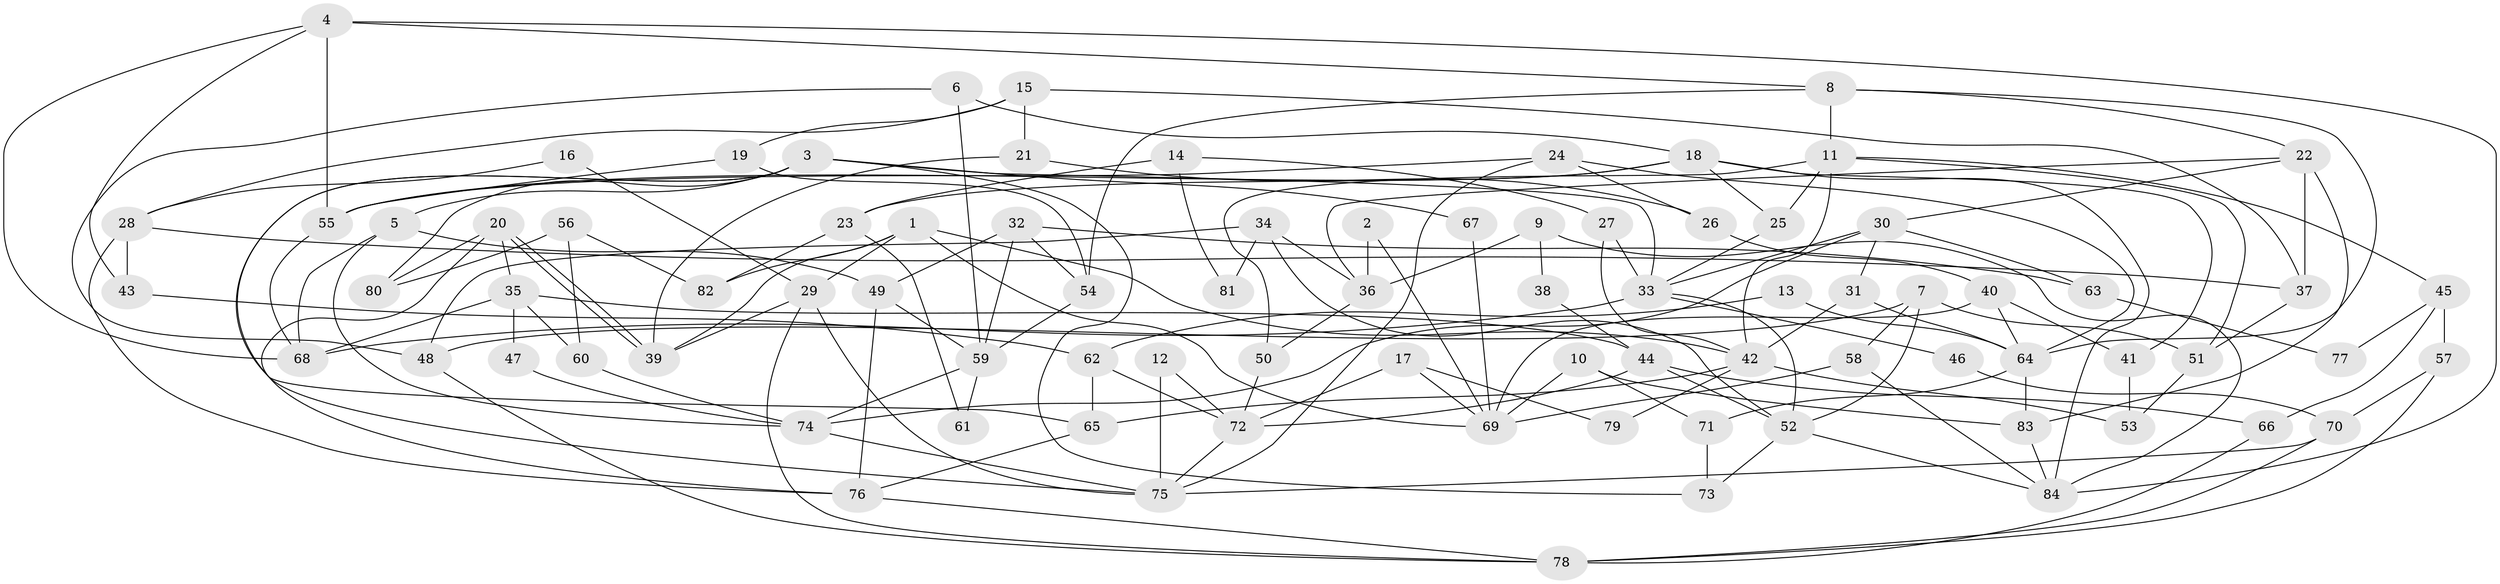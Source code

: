 // coarse degree distribution, {7: 0.0784313725490196, 4: 0.1568627450980392, 13: 0.0196078431372549, 9: 0.0784313725490196, 10: 0.0392156862745098, 8: 0.0392156862745098, 2: 0.19607843137254902, 3: 0.2549019607843137, 5: 0.0784313725490196, 6: 0.058823529411764705}
// Generated by graph-tools (version 1.1) at 2025/51/03/04/25 22:51:02]
// undirected, 84 vertices, 168 edges
graph export_dot {
  node [color=gray90,style=filled];
  1;
  2;
  3;
  4;
  5;
  6;
  7;
  8;
  9;
  10;
  11;
  12;
  13;
  14;
  15;
  16;
  17;
  18;
  19;
  20;
  21;
  22;
  23;
  24;
  25;
  26;
  27;
  28;
  29;
  30;
  31;
  32;
  33;
  34;
  35;
  36;
  37;
  38;
  39;
  40;
  41;
  42;
  43;
  44;
  45;
  46;
  47;
  48;
  49;
  50;
  51;
  52;
  53;
  54;
  55;
  56;
  57;
  58;
  59;
  60;
  61;
  62;
  63;
  64;
  65;
  66;
  67;
  68;
  69;
  70;
  71;
  72;
  73;
  74;
  75;
  76;
  77;
  78;
  79;
  80;
  81;
  82;
  83;
  84;
  1 -- 69;
  1 -- 39;
  1 -- 29;
  1 -- 42;
  1 -- 82;
  2 -- 36;
  2 -- 69;
  3 -- 33;
  3 -- 65;
  3 -- 5;
  3 -- 67;
  3 -- 73;
  3 -- 75;
  3 -- 80;
  4 -- 55;
  4 -- 84;
  4 -- 8;
  4 -- 43;
  4 -- 68;
  5 -- 68;
  5 -- 49;
  5 -- 74;
  6 -- 18;
  6 -- 59;
  6 -- 48;
  7 -- 48;
  7 -- 52;
  7 -- 51;
  7 -- 58;
  8 -- 54;
  8 -- 11;
  8 -- 22;
  8 -- 64;
  9 -- 84;
  9 -- 36;
  9 -- 38;
  10 -- 83;
  10 -- 71;
  10 -- 69;
  11 -- 42;
  11 -- 25;
  11 -- 45;
  11 -- 50;
  11 -- 51;
  12 -- 72;
  12 -- 75;
  13 -- 64;
  13 -- 62;
  14 -- 23;
  14 -- 27;
  14 -- 81;
  15 -- 37;
  15 -- 28;
  15 -- 19;
  15 -- 21;
  16 -- 29;
  16 -- 28;
  17 -- 69;
  17 -- 72;
  17 -- 79;
  18 -- 55;
  18 -- 84;
  18 -- 23;
  18 -- 25;
  18 -- 41;
  19 -- 55;
  19 -- 54;
  20 -- 76;
  20 -- 39;
  20 -- 39;
  20 -- 35;
  20 -- 80;
  21 -- 39;
  21 -- 26;
  22 -- 83;
  22 -- 30;
  22 -- 36;
  22 -- 37;
  23 -- 82;
  23 -- 61;
  24 -- 75;
  24 -- 64;
  24 -- 26;
  24 -- 55;
  25 -- 33;
  26 -- 40;
  27 -- 42;
  27 -- 33;
  28 -- 76;
  28 -- 37;
  28 -- 43;
  29 -- 75;
  29 -- 39;
  29 -- 78;
  30 -- 74;
  30 -- 31;
  30 -- 33;
  30 -- 63;
  31 -- 64;
  31 -- 42;
  32 -- 49;
  32 -- 59;
  32 -- 54;
  32 -- 63;
  33 -- 46;
  33 -- 52;
  33 -- 68;
  34 -- 48;
  34 -- 36;
  34 -- 52;
  34 -- 81;
  35 -- 68;
  35 -- 44;
  35 -- 47;
  35 -- 60;
  36 -- 50;
  37 -- 51;
  38 -- 44;
  40 -- 41;
  40 -- 64;
  40 -- 69;
  41 -- 53;
  42 -- 53;
  42 -- 65;
  42 -- 79;
  43 -- 62;
  44 -- 52;
  44 -- 66;
  44 -- 72;
  45 -- 57;
  45 -- 66;
  45 -- 77;
  46 -- 70;
  47 -- 74;
  48 -- 78;
  49 -- 76;
  49 -- 59;
  50 -- 72;
  51 -- 53;
  52 -- 73;
  52 -- 84;
  54 -- 59;
  55 -- 68;
  56 -- 80;
  56 -- 60;
  56 -- 82;
  57 -- 78;
  57 -- 70;
  58 -- 69;
  58 -- 84;
  59 -- 61;
  59 -- 74;
  60 -- 74;
  62 -- 72;
  62 -- 65;
  63 -- 77;
  64 -- 71;
  64 -- 83;
  65 -- 76;
  66 -- 78;
  67 -- 69;
  70 -- 75;
  70 -- 78;
  71 -- 73;
  72 -- 75;
  74 -- 75;
  76 -- 78;
  83 -- 84;
}

